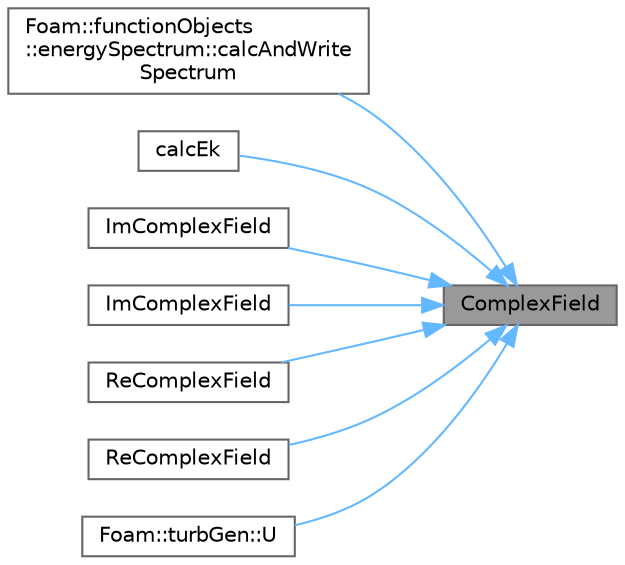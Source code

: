 digraph "ComplexField"
{
 // LATEX_PDF_SIZE
  bgcolor="transparent";
  edge [fontname=Helvetica,fontsize=10,labelfontname=Helvetica,labelfontsize=10];
  node [fontname=Helvetica,fontsize=10,shape=box,height=0.2,width=0.4];
  rankdir="RL";
  Node1 [id="Node000001",label="ComplexField",height=0.2,width=0.4,color="gray40", fillcolor="grey60", style="filled", fontcolor="black",tooltip=" "];
  Node1 -> Node2 [id="edge1_Node000001_Node000002",dir="back",color="steelblue1",style="solid",tooltip=" "];
  Node2 [id="Node000002",label="Foam::functionObjects\l::energySpectrum::calcAndWrite\lSpectrum",height=0.2,width=0.4,color="grey40", fillcolor="white", style="filled",URL="$classFoam_1_1functionObjects_1_1energySpectrum.html#a82dd2153adc9a4c2b455176a57d42d60",tooltip=" "];
  Node1 -> Node3 [id="edge2_Node000001_Node000003",dir="back",color="steelblue1",style="solid",tooltip=" "];
  Node3 [id="Node000003",label="calcEk",height=0.2,width=0.4,color="grey40", fillcolor="white", style="filled",URL="$namespaceFoam.html#aa112c1580f5856aec5238241e9e47d60",tooltip=" "];
  Node1 -> Node4 [id="edge3_Node000001_Node000004",dir="back",color="steelblue1",style="solid",tooltip=" "];
  Node4 [id="Node000004",label="ImComplexField",height=0.2,width=0.4,color="grey40", fillcolor="white", style="filled",URL="$namespaceFoam.html#af36b7d81a086539d352829f7eade5e1a",tooltip=" "];
  Node1 -> Node5 [id="edge4_Node000001_Node000005",dir="back",color="steelblue1",style="solid",tooltip=" "];
  Node5 [id="Node000005",label="ImComplexField",height=0.2,width=0.4,color="grey40", fillcolor="white", style="filled",URL="$namespaceFoam.html#a3dc843962d54eea54fcce1bf4f105228",tooltip=" "];
  Node1 -> Node6 [id="edge5_Node000001_Node000006",dir="back",color="steelblue1",style="solid",tooltip=" "];
  Node6 [id="Node000006",label="ReComplexField",height=0.2,width=0.4,color="grey40", fillcolor="white", style="filled",URL="$namespaceFoam.html#a36b886e5792f1152f71685342d3ee27d",tooltip=" "];
  Node1 -> Node7 [id="edge6_Node000001_Node000007",dir="back",color="steelblue1",style="solid",tooltip=" "];
  Node7 [id="Node000007",label="ReComplexField",height=0.2,width=0.4,color="grey40", fillcolor="white", style="filled",URL="$namespaceFoam.html#a2912dc8ca40190788492f7de054e676c",tooltip=" "];
  Node1 -> Node8 [id="edge7_Node000001_Node000008",dir="back",color="steelblue1",style="solid",tooltip=" "];
  Node8 [id="Node000008",label="Foam::turbGen::U",height=0.2,width=0.4,color="grey40", fillcolor="white", style="filled",URL="$classFoam_1_1turbGen.html#ac16b5b99bbcb4a4593ac66c206ec681c",tooltip=" "];
}
